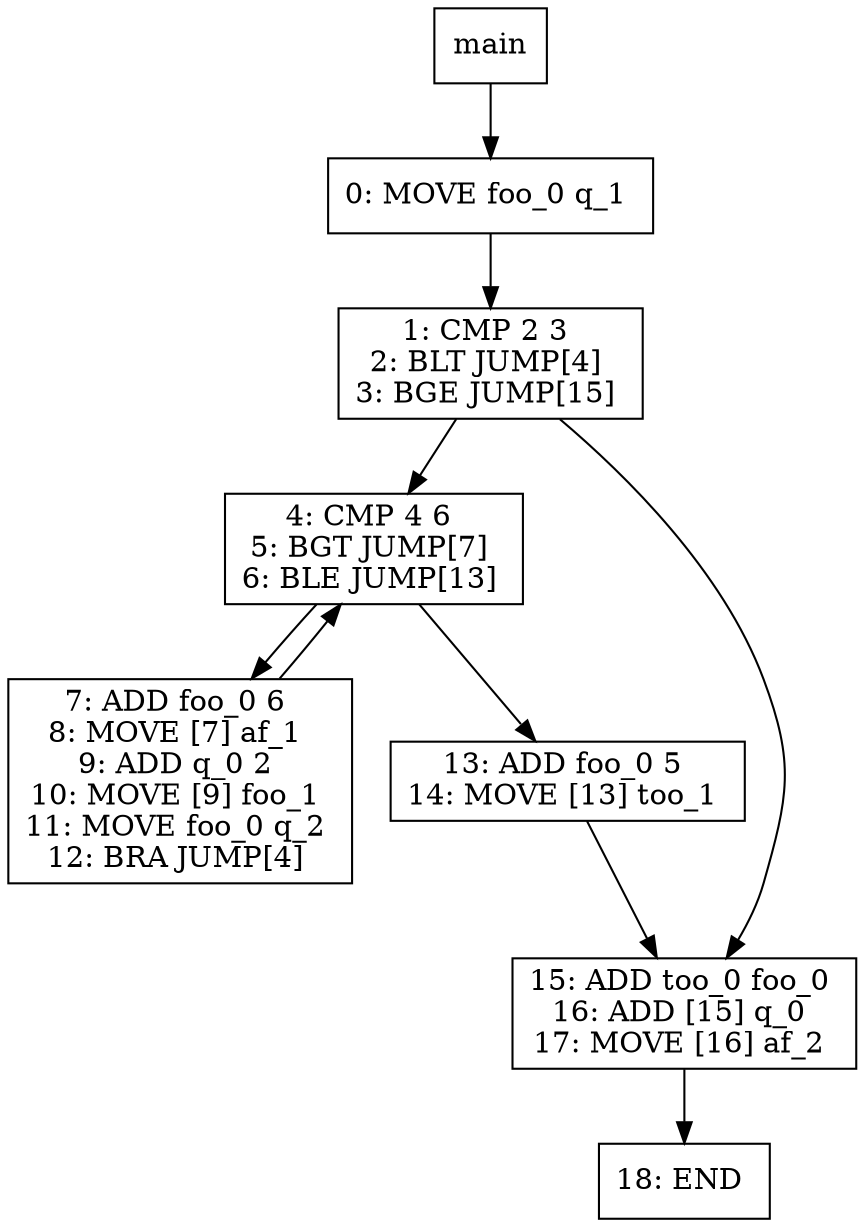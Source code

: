 digraph test029 {
node [shape=box]
1[label="main"]
1 -> 3
3[label="0: MOVE foo_0 q_1 
"]
3 -> 4
4[label="1: CMP 2 3 
2: BLT JUMP[4] 
3: BGE JUMP[15] 
"]
4 -> 6
6[label="4: CMP 4 6 
5: BGT JUMP[7] 
6: BLE JUMP[13] 
"]
6 -> 8
8[label="7: ADD foo_0 6 
8: MOVE [7] af_1 
9: ADD q_0 2 
10: MOVE [9] foo_1 
11: MOVE foo_0 q_2 
12: BRA JUMP[4] 
"]
8 -> 6
6 -> 7
7[label="13: ADD foo_0 5 
14: MOVE [13] too_1 
"]
7 -> 5
5[label="15: ADD too_0 foo_0 
16: ADD [15] q_0 
17: MOVE [16] af_2 
"]
5 -> 13
13[label="18: END 
"]
4 -> 5
}
